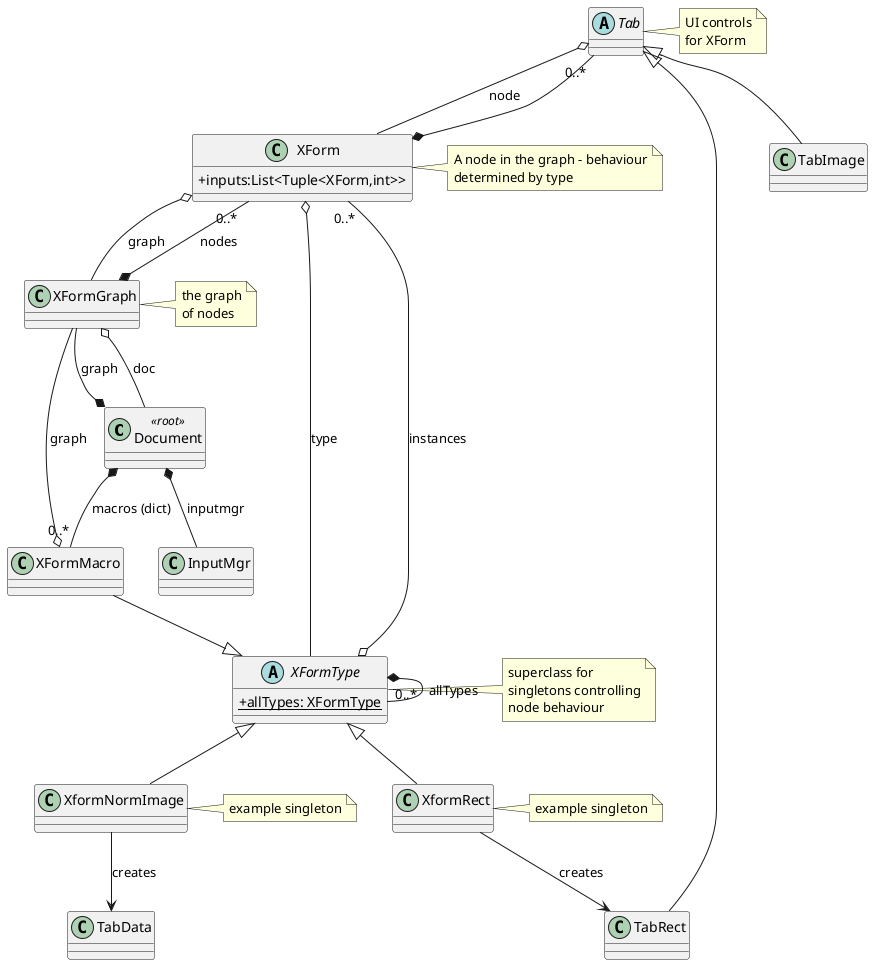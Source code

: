 @startuml
skinparam classAttributeIconSize 0

class Document<<root>>

Document *-- XFormGraph : graph
Document *-- "0..*" XFormMacro : macros (dict)
Document *-- InputMgr : inputmgr

XFormMacro --|> XFormType
XFormMacro o-- XFormGraph : graph
XFormGraph o-- Document : doc


class XForm {
    +inputs:List<Tuple<XForm,int>>
}
note right of XForm
A node in the graph - behaviour
determined by type
end note

abstract class XFormType {
    +{static} allTypes: XFormType
}
note right of XFormType
superclass for
singletons controlling
node behaviour
end note

XFormType *-- "0..*" XFormType : allTypes

XFormGraph *-- "0..*" XForm : nodes

XFormType o-- "0..*" XForm : instances

XForm o-- XFormType : type 
XForm o-- XFormGraph : graph

note right of XFormGraph
the graph
of nodes
end note

XformNormImage -up-|> XFormType
XformRect -up-|> XFormType

note right of XformNormImage
example singleton
end note
note right of XformRect
example singleton
end note

XformRect --> TabRect: creates
XformNormImage --> TabData: creates

abstract class Tab {
}

TabImage -up-|> Tab
TabRect -up-|> Tab


Tab o-- XForm:node
note right of Tab
UI controls
for XForm
end note

XForm *-- "0..*" Tab


@enduml

